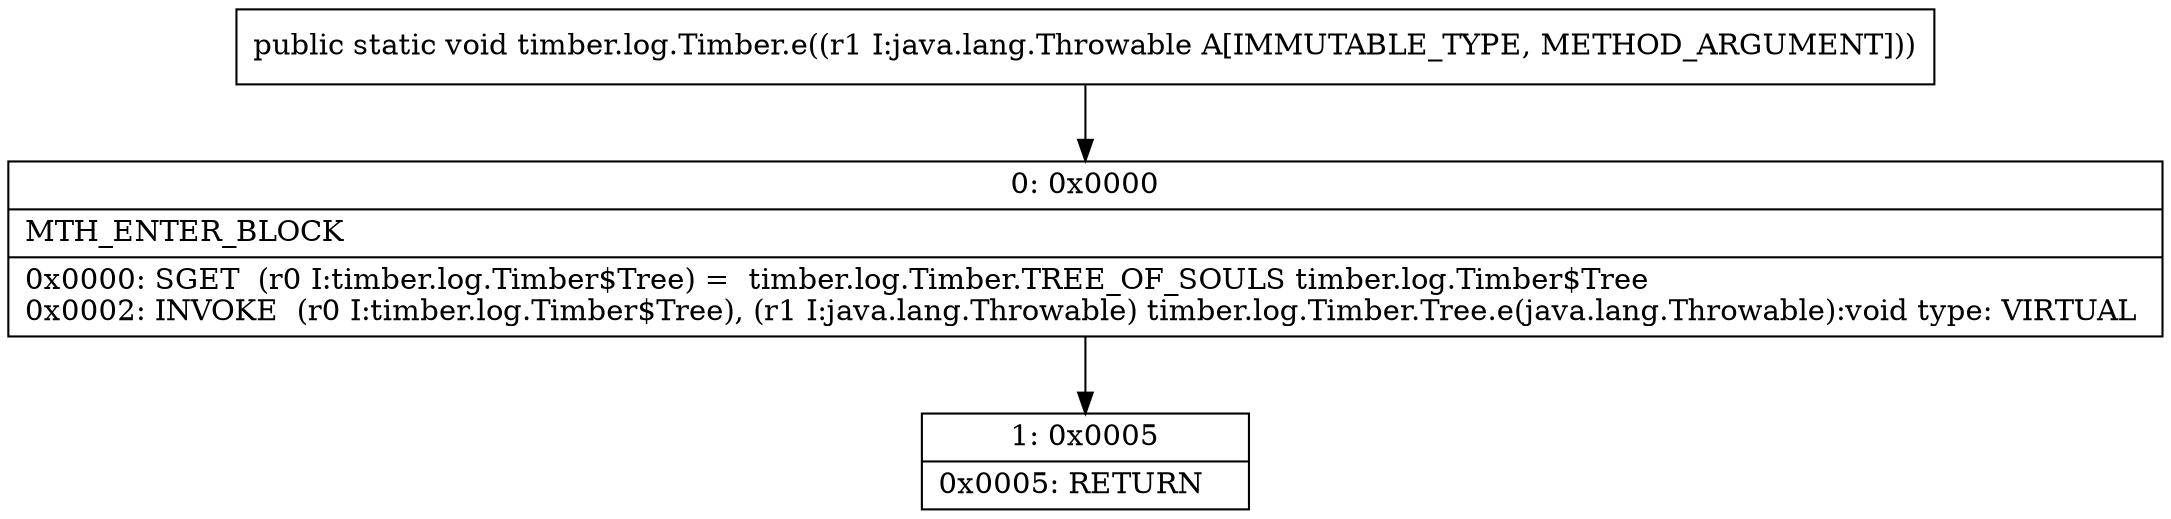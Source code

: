 digraph "CFG fortimber.log.Timber.e(Ljava\/lang\/Throwable;)V" {
Node_0 [shape=record,label="{0\:\ 0x0000|MTH_ENTER_BLOCK\l|0x0000: SGET  (r0 I:timber.log.Timber$Tree) =  timber.log.Timber.TREE_OF_SOULS timber.log.Timber$Tree \l0x0002: INVOKE  (r0 I:timber.log.Timber$Tree), (r1 I:java.lang.Throwable) timber.log.Timber.Tree.e(java.lang.Throwable):void type: VIRTUAL \l}"];
Node_1 [shape=record,label="{1\:\ 0x0005|0x0005: RETURN   \l}"];
MethodNode[shape=record,label="{public static void timber.log.Timber.e((r1 I:java.lang.Throwable A[IMMUTABLE_TYPE, METHOD_ARGUMENT])) }"];
MethodNode -> Node_0;
Node_0 -> Node_1;
}

